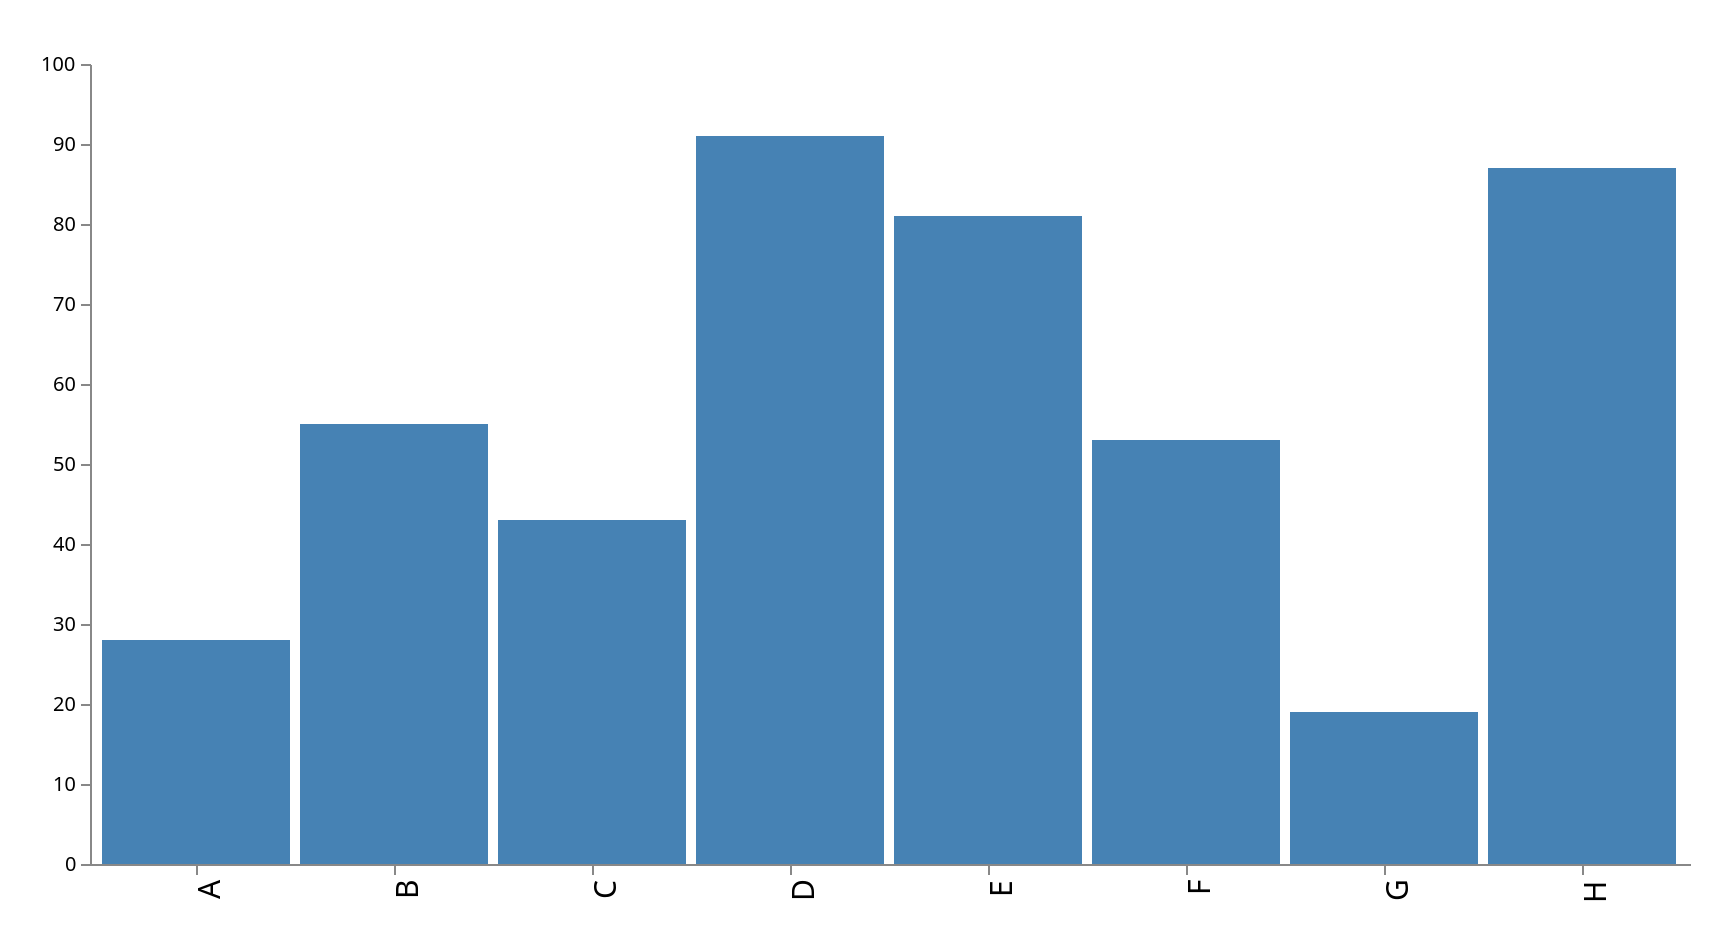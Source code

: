 {
  "$schema": "https://vega.github.io/schema/vega/v5.json",
  "description": "A basic bar chart example, with value labels shown upon mouse hover.",
  "width": 800,
  "height": 400,
  "padding": 20,
  "data": [
    {
      "name": "reduce-stats",
      "values": [
          {"op_name": "A", "comm_time": 28, "size_involved": 123123},
          {"op_name": "B", "comm_time": 55, "size_involved": 123123},
          {"op_name": "C", "comm_time": 43, "size_involved": 123123},
          {"op_name": "D", "comm_time": 91, "size_involved": 123123},
          {"op_name": "E", "comm_time": 81, "size_involved": 123123},
          {"op_name": "F", "comm_time": 53, "size_involved": 123123},
          {"op_name": "G", "comm_time": 19, "size_involved": 123123},
          {"op_name": "H", "comm_time": 87, "size_involved": 123123}
      ]
    }
  ],
  "signals": [
    {
      "name": "tooltip",
      "value": {},
      "on": [
        {"events": "rect:mouseover", "update": "datum"},
        {"events": "rect:mouseout", "update": "{}"}
      ]
    }
  ],
  "scales": [
    {
      "name": "xscale",
      "type": "band",
      "domain": {"data": "reduce-stats", "field": "op_name"},
      "range": "width",
      "padding": 0.05,
      "round": true
    },
    {
      "name": "yscale",
      "domain": {"data": "reduce-stats", "field": "comm_time"},
      "nice": true,
      "range": "height"
    },
    {
      "name": "size_scale",
      "domain": {"data": "reduce-stats", "field": "size_in_bytes"},
      "nice": true,
      "range": "height"
    },
    {
      "name": "device_scale",
      "domain": {"data": "reduce-stats", "field": "devices_involved"},
      "nice": true,
      "range": "height"
    }
  ],
  "axes": [
    {"orient": "bottom", "scale": "xscale", "encode": {"labels": {"update":{"angle":{"value": 270},"fontSize":{"value": 15}, "align":{"value": "right"}}}}},
    {"orient": "left", "scale": "yscale"}
  ],
  "marks": [
    {
      "type": "group",
      "style": "cell",
      "marks": [
        {
          "type": "rect",
          "from": {"data": "reduce-stats"},
          "encode": {
            "enter": {
              "x": {"scale": "xscale", "field": "op_name"},
              "width": {"scale": "xscale", "band": 1},
              "y": {"scale": "yscale", "field": "comm_time"},
              "y2": {"scale": "yscale", "value": 0}
            },
            "update": {"fill": {"value": "steelblue"}},
            "hover": {"fill": {"value": "red"}}
          }
        },
        {
          "type": "text",
          "encode": {
            "enter": {
              "align": {"value": "center"},
              "baseline": {"value": "bottom"},
              "fill": {"value": "#333"}
            },
            "update": {
              "x": {"scale": "xscale", "signal": "tooltip.op_name", "band": 0.5},
              "y": {
                "scale": "yscale",
                "signal": "tooltip.comm_time",
                "offset": -2
              },
              "text": {"signal": "tooltip.op_name"},
              "fillOpacity": [
                {"test": "datum === tooltip", "value": 0},
                {"value": 1}
              ]
            }
          }
        }
      ]
    }
  ]
}
